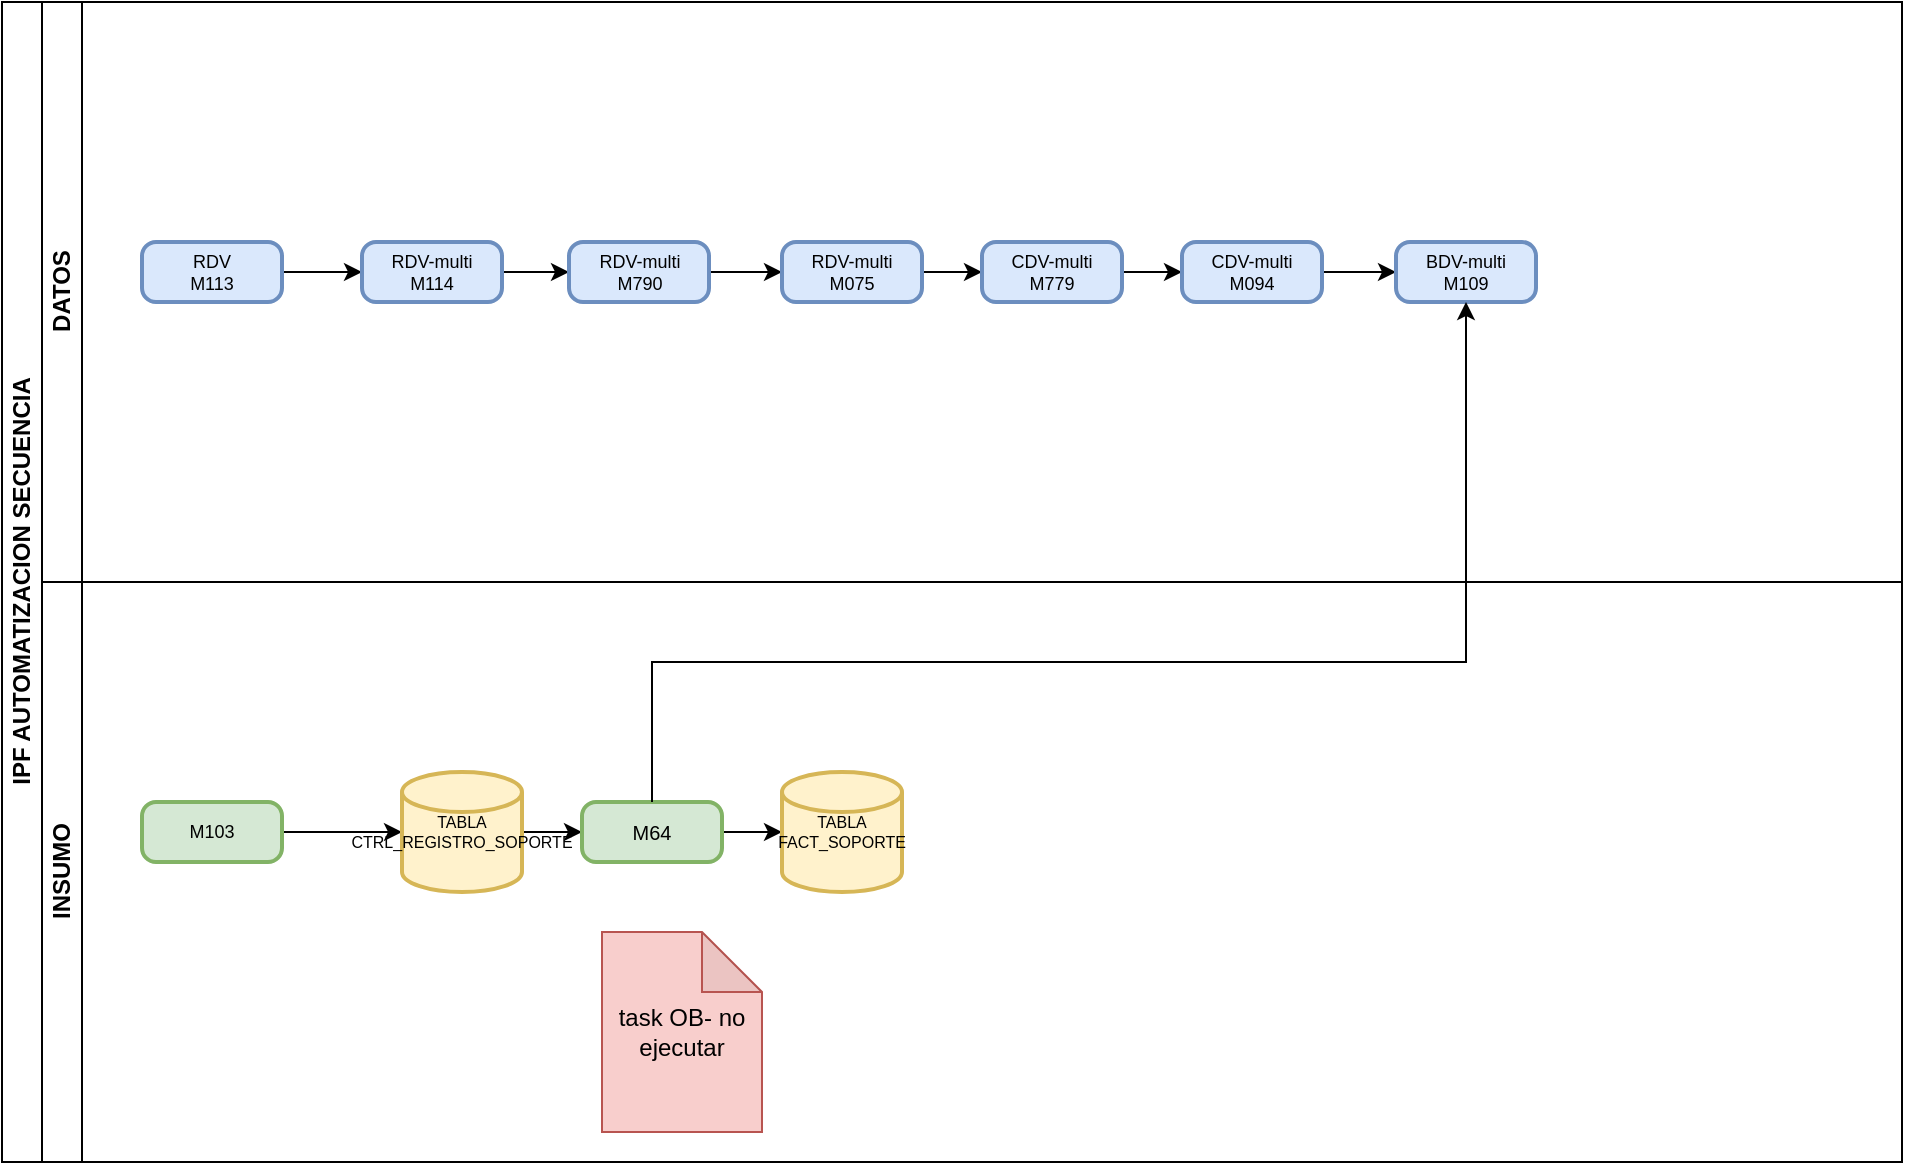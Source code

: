 <mxfile version="22.1.1" type="github">
  <diagram name="Página-1" id="spP1YFF_guTkTWRbTwB5">
    <mxGraphModel dx="1050" dy="576" grid="1" gridSize="10" guides="1" tooltips="1" connect="1" arrows="1" fold="1" page="1" pageScale="1" pageWidth="827" pageHeight="1169" math="0" shadow="0">
      <root>
        <mxCell id="0" />
        <mxCell id="1" parent="0" />
        <mxCell id="LE13JaDe_Nj9OXxJ77rd-1" value="IPF AUTOMATIZACION SECUENCIA" style="swimlane;childLayout=stackLayout;resizeParent=1;resizeParentMax=0;horizontal=0;startSize=20;horizontalStack=0;html=1;" vertex="1" parent="1">
          <mxGeometry x="60" y="20" width="950" height="580" as="geometry" />
        </mxCell>
        <mxCell id="LE13JaDe_Nj9OXxJ77rd-2" value="DATOS" style="swimlane;startSize=20;horizontal=0;html=1;" vertex="1" parent="LE13JaDe_Nj9OXxJ77rd-1">
          <mxGeometry x="20" width="930" height="290" as="geometry" />
        </mxCell>
        <mxCell id="LE13JaDe_Nj9OXxJ77rd-16" value="" style="edgeStyle=orthogonalEdgeStyle;rounded=0;orthogonalLoop=1;jettySize=auto;html=1;" edge="1" parent="LE13JaDe_Nj9OXxJ77rd-2" source="LE13JaDe_Nj9OXxJ77rd-5" target="LE13JaDe_Nj9OXxJ77rd-15">
          <mxGeometry relative="1" as="geometry" />
        </mxCell>
        <mxCell id="LE13JaDe_Nj9OXxJ77rd-5" value="RDV&lt;br&gt;M113" style="rounded=1;whiteSpace=wrap;html=1;absoluteArcSize=1;arcSize=14;strokeWidth=2;fontSize=9;fillColor=#dae8fc;strokeColor=#6c8ebf;" vertex="1" parent="LE13JaDe_Nj9OXxJ77rd-2">
          <mxGeometry x="50" y="120" width="70" height="30" as="geometry" />
        </mxCell>
        <mxCell id="LE13JaDe_Nj9OXxJ77rd-20" value="" style="edgeStyle=orthogonalEdgeStyle;rounded=0;orthogonalLoop=1;jettySize=auto;html=1;" edge="1" parent="LE13JaDe_Nj9OXxJ77rd-2" source="LE13JaDe_Nj9OXxJ77rd-15" target="LE13JaDe_Nj9OXxJ77rd-18">
          <mxGeometry relative="1" as="geometry" />
        </mxCell>
        <mxCell id="LE13JaDe_Nj9OXxJ77rd-15" value="RDV-multi&lt;br&gt;M114" style="rounded=1;whiteSpace=wrap;html=1;absoluteArcSize=1;arcSize=14;strokeWidth=2;fontSize=9;fillColor=#dae8fc;strokeColor=#6c8ebf;" vertex="1" parent="LE13JaDe_Nj9OXxJ77rd-2">
          <mxGeometry x="160" y="120" width="70" height="30" as="geometry" />
        </mxCell>
        <mxCell id="LE13JaDe_Nj9OXxJ77rd-21" value="" style="edgeStyle=orthogonalEdgeStyle;rounded=0;orthogonalLoop=1;jettySize=auto;html=1;" edge="1" parent="LE13JaDe_Nj9OXxJ77rd-2" source="LE13JaDe_Nj9OXxJ77rd-18" target="LE13JaDe_Nj9OXxJ77rd-19">
          <mxGeometry relative="1" as="geometry" />
        </mxCell>
        <mxCell id="LE13JaDe_Nj9OXxJ77rd-18" value="RDV-multi&lt;br&gt;M790" style="rounded=1;whiteSpace=wrap;html=1;absoluteArcSize=1;arcSize=14;strokeWidth=2;fontSize=9;fillColor=#dae8fc;strokeColor=#6c8ebf;" vertex="1" parent="LE13JaDe_Nj9OXxJ77rd-2">
          <mxGeometry x="263.5" y="120" width="70" height="30" as="geometry" />
        </mxCell>
        <mxCell id="LE13JaDe_Nj9OXxJ77rd-23" value="" style="edgeStyle=orthogonalEdgeStyle;rounded=0;orthogonalLoop=1;jettySize=auto;html=1;" edge="1" parent="LE13JaDe_Nj9OXxJ77rd-2" source="LE13JaDe_Nj9OXxJ77rd-19" target="LE13JaDe_Nj9OXxJ77rd-22">
          <mxGeometry relative="1" as="geometry" />
        </mxCell>
        <mxCell id="LE13JaDe_Nj9OXxJ77rd-19" value="RDV-multi&lt;br&gt;M075" style="rounded=1;whiteSpace=wrap;html=1;absoluteArcSize=1;arcSize=14;strokeWidth=2;fontSize=9;fillColor=#dae8fc;strokeColor=#6c8ebf;" vertex="1" parent="LE13JaDe_Nj9OXxJ77rd-2">
          <mxGeometry x="370" y="120" width="70" height="30" as="geometry" />
        </mxCell>
        <mxCell id="LE13JaDe_Nj9OXxJ77rd-25" value="" style="edgeStyle=orthogonalEdgeStyle;rounded=0;orthogonalLoop=1;jettySize=auto;html=1;" edge="1" parent="LE13JaDe_Nj9OXxJ77rd-2" source="LE13JaDe_Nj9OXxJ77rd-22" target="LE13JaDe_Nj9OXxJ77rd-24">
          <mxGeometry relative="1" as="geometry" />
        </mxCell>
        <mxCell id="LE13JaDe_Nj9OXxJ77rd-22" value="CDV-multi&lt;br&gt;M779" style="rounded=1;whiteSpace=wrap;html=1;absoluteArcSize=1;arcSize=14;strokeWidth=2;fontSize=9;fillColor=#dae8fc;strokeColor=#6c8ebf;" vertex="1" parent="LE13JaDe_Nj9OXxJ77rd-2">
          <mxGeometry x="470" y="120" width="70" height="30" as="geometry" />
        </mxCell>
        <mxCell id="LE13JaDe_Nj9OXxJ77rd-27" value="" style="edgeStyle=orthogonalEdgeStyle;rounded=0;orthogonalLoop=1;jettySize=auto;html=1;" edge="1" parent="LE13JaDe_Nj9OXxJ77rd-2" source="LE13JaDe_Nj9OXxJ77rd-24" target="LE13JaDe_Nj9OXxJ77rd-26">
          <mxGeometry relative="1" as="geometry" />
        </mxCell>
        <mxCell id="LE13JaDe_Nj9OXxJ77rd-24" value="CDV-multi&lt;br&gt;M094" style="rounded=1;whiteSpace=wrap;html=1;absoluteArcSize=1;arcSize=14;strokeWidth=2;fontSize=9;fillColor=#dae8fc;strokeColor=#6c8ebf;" vertex="1" parent="LE13JaDe_Nj9OXxJ77rd-2">
          <mxGeometry x="570" y="120" width="70" height="30" as="geometry" />
        </mxCell>
        <mxCell id="LE13JaDe_Nj9OXxJ77rd-26" value="BDV-multi&lt;br&gt;M109" style="rounded=1;whiteSpace=wrap;html=1;absoluteArcSize=1;arcSize=14;strokeWidth=2;fontSize=9;fillColor=#dae8fc;strokeColor=#6c8ebf;" vertex="1" parent="LE13JaDe_Nj9OXxJ77rd-2">
          <mxGeometry x="677" y="120" width="70" height="30" as="geometry" />
        </mxCell>
        <mxCell id="LE13JaDe_Nj9OXxJ77rd-4" value="INSUMO" style="swimlane;startSize=20;horizontal=0;html=1;" vertex="1" parent="LE13JaDe_Nj9OXxJ77rd-1">
          <mxGeometry x="20" y="290" width="930" height="290" as="geometry" />
        </mxCell>
        <mxCell id="LE13JaDe_Nj9OXxJ77rd-11" value="" style="edgeStyle=orthogonalEdgeStyle;rounded=0;orthogonalLoop=1;jettySize=auto;html=1;" edge="1" parent="LE13JaDe_Nj9OXxJ77rd-4" source="LE13JaDe_Nj9OXxJ77rd-6" target="LE13JaDe_Nj9OXxJ77rd-7">
          <mxGeometry relative="1" as="geometry" />
        </mxCell>
        <mxCell id="LE13JaDe_Nj9OXxJ77rd-6" value="M103" style="rounded=1;whiteSpace=wrap;html=1;absoluteArcSize=1;arcSize=14;strokeWidth=2;fontSize=9;fillColor=#d5e8d4;strokeColor=#82b366;" vertex="1" parent="LE13JaDe_Nj9OXxJ77rd-4">
          <mxGeometry x="50" y="110" width="70" height="30" as="geometry" />
        </mxCell>
        <mxCell id="LE13JaDe_Nj9OXxJ77rd-12" value="" style="edgeStyle=orthogonalEdgeStyle;rounded=0;orthogonalLoop=1;jettySize=auto;html=1;" edge="1" parent="LE13JaDe_Nj9OXxJ77rd-4" source="LE13JaDe_Nj9OXxJ77rd-7" target="LE13JaDe_Nj9OXxJ77rd-8">
          <mxGeometry relative="1" as="geometry" />
        </mxCell>
        <mxCell id="LE13JaDe_Nj9OXxJ77rd-7" value="TABLA&lt;br style=&quot;font-size: 8px;&quot;&gt;CTRL_REGISTRO_SOPORTE" style="strokeWidth=2;html=1;shape=mxgraph.flowchart.database;whiteSpace=wrap;fontSize=8;fillColor=#fff2cc;strokeColor=#d6b656;" vertex="1" parent="LE13JaDe_Nj9OXxJ77rd-4">
          <mxGeometry x="180" y="95" width="60" height="60" as="geometry" />
        </mxCell>
        <mxCell id="LE13JaDe_Nj9OXxJ77rd-13" value="" style="edgeStyle=orthogonalEdgeStyle;rounded=0;orthogonalLoop=1;jettySize=auto;html=1;" edge="1" parent="LE13JaDe_Nj9OXxJ77rd-4" source="LE13JaDe_Nj9OXxJ77rd-8" target="LE13JaDe_Nj9OXxJ77rd-10">
          <mxGeometry relative="1" as="geometry" />
        </mxCell>
        <mxCell id="LE13JaDe_Nj9OXxJ77rd-8" value="M64" style="rounded=1;whiteSpace=wrap;html=1;absoluteArcSize=1;arcSize=14;strokeWidth=2;fontSize=10;fillColor=#d5e8d4;strokeColor=#82b366;" vertex="1" parent="LE13JaDe_Nj9OXxJ77rd-4">
          <mxGeometry x="270" y="110" width="70" height="30" as="geometry" />
        </mxCell>
        <mxCell id="LE13JaDe_Nj9OXxJ77rd-10" value="TABLA&lt;br&gt;FACT_SOPORTE" style="strokeWidth=2;html=1;shape=mxgraph.flowchart.database;whiteSpace=wrap;fontSize=8;fillColor=#fff2cc;strokeColor=#d6b656;" vertex="1" parent="LE13JaDe_Nj9OXxJ77rd-4">
          <mxGeometry x="370" y="95" width="60" height="60" as="geometry" />
        </mxCell>
        <mxCell id="LE13JaDe_Nj9OXxJ77rd-17" value="task OB- no ejecutar" style="shape=note;whiteSpace=wrap;html=1;backgroundOutline=1;darkOpacity=0.05;fillColor=#f8cecc;strokeColor=#b85450;" vertex="1" parent="LE13JaDe_Nj9OXxJ77rd-4">
          <mxGeometry x="280" y="175" width="80" height="100" as="geometry" />
        </mxCell>
        <mxCell id="LE13JaDe_Nj9OXxJ77rd-29" style="edgeStyle=orthogonalEdgeStyle;rounded=0;orthogonalLoop=1;jettySize=auto;html=1;" edge="1" parent="LE13JaDe_Nj9OXxJ77rd-1" source="LE13JaDe_Nj9OXxJ77rd-8" target="LE13JaDe_Nj9OXxJ77rd-26">
          <mxGeometry relative="1" as="geometry">
            <Array as="points">
              <mxPoint x="325" y="330" />
              <mxPoint x="732" y="330" />
            </Array>
          </mxGeometry>
        </mxCell>
      </root>
    </mxGraphModel>
  </diagram>
</mxfile>
